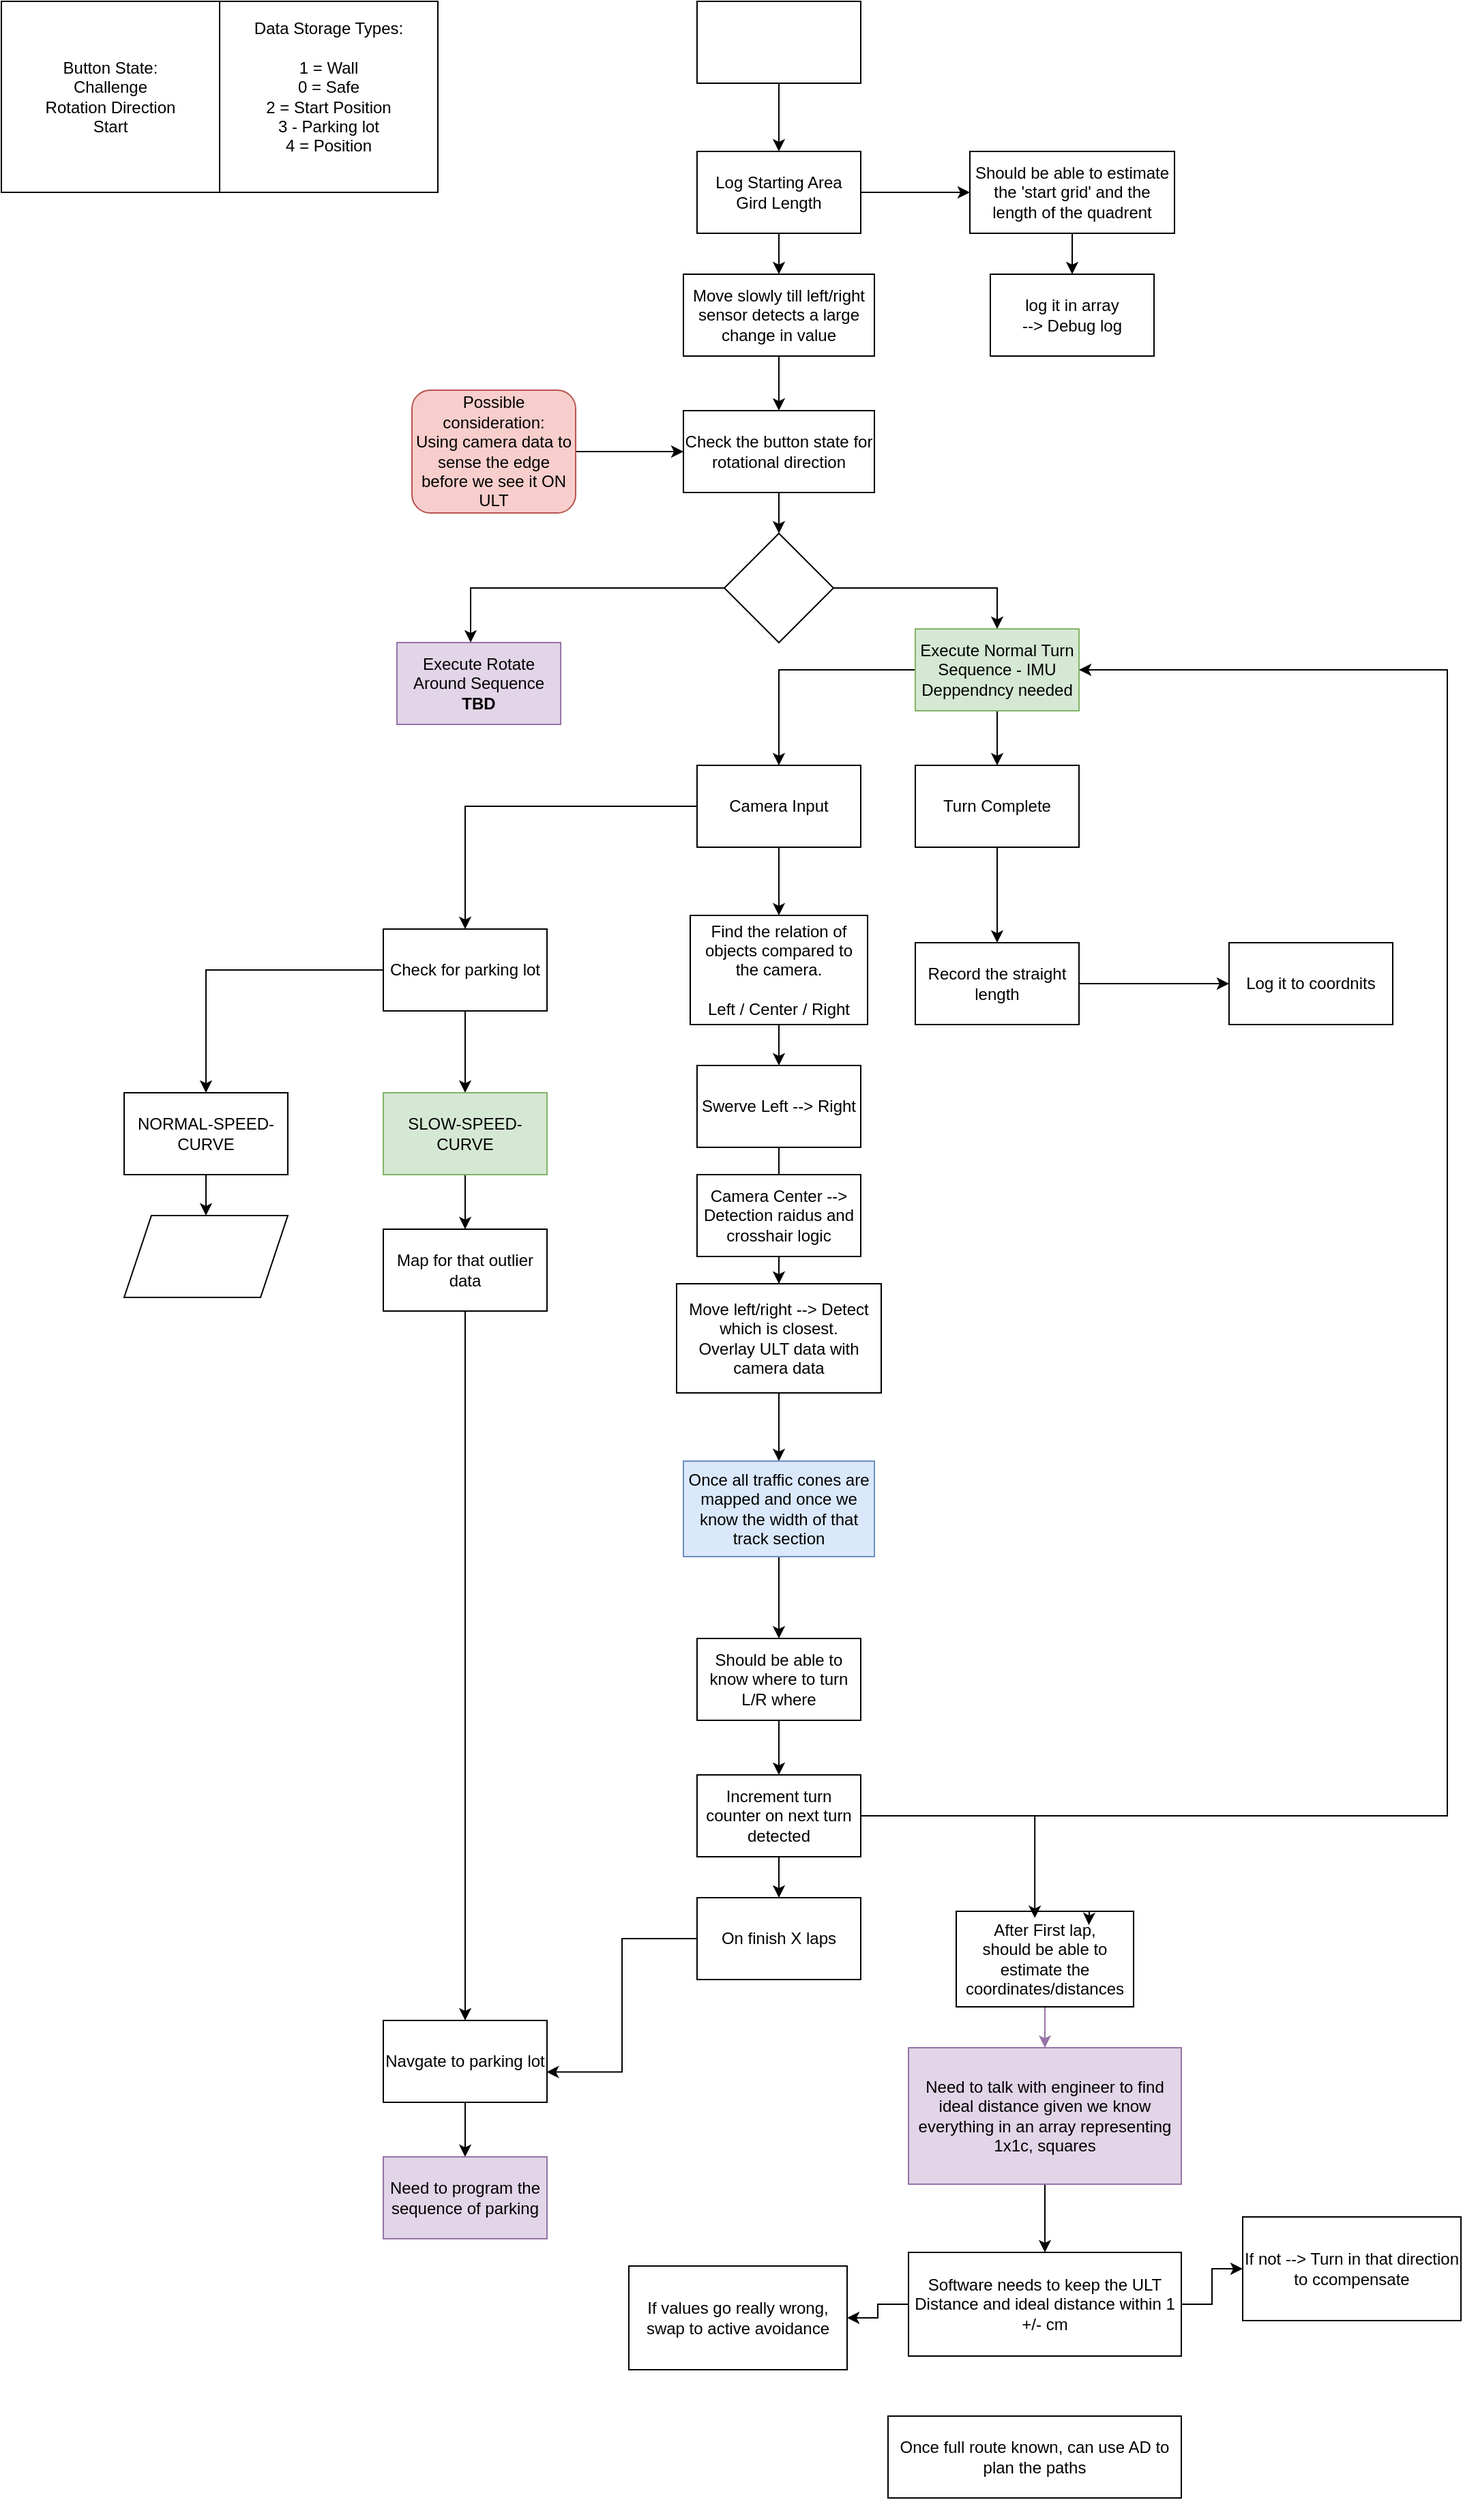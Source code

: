 <mxfile version="24.7.7">
  <diagram name="Page-1" id="yupTHqTDVHgXMbinXAXO">
    <mxGraphModel dx="3215" dy="1382" grid="1" gridSize="10" guides="1" tooltips="1" connect="1" arrows="1" fold="1" page="1" pageScale="1" pageWidth="827" pageHeight="1169" math="0" shadow="0">
      <root>
        <mxCell id="0" />
        <mxCell id="1" parent="0" />
        <mxCell id="C8lAPnQL2EUoFx4NHHbo-3" style="edgeStyle=orthogonalEdgeStyle;rounded=0;orthogonalLoop=1;jettySize=auto;html=1;entryX=0.5;entryY=0;entryDx=0;entryDy=0;" edge="1" parent="1" source="C8lAPnQL2EUoFx4NHHbo-1" target="C8lAPnQL2EUoFx4NHHbo-2">
          <mxGeometry relative="1" as="geometry" />
        </mxCell>
        <mxCell id="C8lAPnQL2EUoFx4NHHbo-1" value="" style="rounded=0;whiteSpace=wrap;html=1;" vertex="1" parent="1">
          <mxGeometry x="330" y="80" width="120" height="60" as="geometry" />
        </mxCell>
        <mxCell id="C8lAPnQL2EUoFx4NHHbo-5" style="edgeStyle=orthogonalEdgeStyle;rounded=0;orthogonalLoop=1;jettySize=auto;html=1;" edge="1" parent="1" source="C8lAPnQL2EUoFx4NHHbo-2" target="C8lAPnQL2EUoFx4NHHbo-4">
          <mxGeometry relative="1" as="geometry" />
        </mxCell>
        <mxCell id="C8lAPnQL2EUoFx4NHHbo-10" style="edgeStyle=orthogonalEdgeStyle;rounded=0;orthogonalLoop=1;jettySize=auto;html=1;" edge="1" parent="1" source="C8lAPnQL2EUoFx4NHHbo-2" target="C8lAPnQL2EUoFx4NHHbo-11">
          <mxGeometry relative="1" as="geometry">
            <mxPoint x="390" y="350" as="targetPoint" />
          </mxGeometry>
        </mxCell>
        <mxCell id="C8lAPnQL2EUoFx4NHHbo-2" value="Log Starting Area Gird Length" style="rounded=0;whiteSpace=wrap;html=1;" vertex="1" parent="1">
          <mxGeometry x="330" y="190" width="120" height="60" as="geometry" />
        </mxCell>
        <mxCell id="C8lAPnQL2EUoFx4NHHbo-8" style="edgeStyle=orthogonalEdgeStyle;rounded=0;orthogonalLoop=1;jettySize=auto;html=1;" edge="1" parent="1" source="C8lAPnQL2EUoFx4NHHbo-4" target="C8lAPnQL2EUoFx4NHHbo-7">
          <mxGeometry relative="1" as="geometry" />
        </mxCell>
        <mxCell id="C8lAPnQL2EUoFx4NHHbo-4" value="Should be able to estimate the &#39;start grid&#39; and the length of the quadrent" style="rounded=0;whiteSpace=wrap;html=1;" vertex="1" parent="1">
          <mxGeometry x="530" y="190" width="150" height="60" as="geometry" />
        </mxCell>
        <mxCell id="C8lAPnQL2EUoFx4NHHbo-7" value="&lt;div&gt;log it in array&lt;br&gt;&lt;/div&gt;&lt;div&gt;--&amp;gt; Debug log&lt;br&gt;&lt;/div&gt;" style="rounded=0;whiteSpace=wrap;html=1;" vertex="1" parent="1">
          <mxGeometry x="545" y="280" width="120" height="60" as="geometry" />
        </mxCell>
        <mxCell id="C8lAPnQL2EUoFx4NHHbo-9" value="&lt;div&gt;Data Storage Types:&lt;/div&gt;&lt;div&gt;&lt;br&gt;&lt;/div&gt;&lt;div&gt;1 = Wall&lt;/div&gt;&lt;div&gt;0 = Safe&lt;/div&gt;&lt;div&gt;2 = Start Position&lt;/div&gt;&lt;div&gt;3 - Parking lot&lt;br&gt;&lt;/div&gt;&lt;div&gt;4 = Position&lt;br&gt;&lt;/div&gt;&lt;div&gt;&lt;br&gt;&lt;/div&gt;" style="rounded=0;whiteSpace=wrap;html=1;" vertex="1" parent="1">
          <mxGeometry x="-20" y="80" width="160" height="140" as="geometry" />
        </mxCell>
        <mxCell id="C8lAPnQL2EUoFx4NHHbo-14" style="edgeStyle=orthogonalEdgeStyle;rounded=0;orthogonalLoop=1;jettySize=auto;html=1;entryX=0.5;entryY=0;entryDx=0;entryDy=0;" edge="1" parent="1" source="C8lAPnQL2EUoFx4NHHbo-11" target="C8lAPnQL2EUoFx4NHHbo-12">
          <mxGeometry relative="1" as="geometry" />
        </mxCell>
        <mxCell id="C8lAPnQL2EUoFx4NHHbo-11" value="Move slowly till left/right sensor detects a large change in value" style="rounded=0;whiteSpace=wrap;html=1;" vertex="1" parent="1">
          <mxGeometry x="320" y="280" width="140" height="60" as="geometry" />
        </mxCell>
        <mxCell id="C8lAPnQL2EUoFx4NHHbo-20" style="edgeStyle=orthogonalEdgeStyle;rounded=0;orthogonalLoop=1;jettySize=auto;html=1;entryX=0.5;entryY=0;entryDx=0;entryDy=0;" edge="1" parent="1" source="C8lAPnQL2EUoFx4NHHbo-12" target="C8lAPnQL2EUoFx4NHHbo-18">
          <mxGeometry relative="1" as="geometry" />
        </mxCell>
        <mxCell id="C8lAPnQL2EUoFx4NHHbo-12" value="Check the button state for rotational direction" style="rounded=0;whiteSpace=wrap;html=1;" vertex="1" parent="1">
          <mxGeometry x="320" y="380" width="140" height="60" as="geometry" />
        </mxCell>
        <mxCell id="C8lAPnQL2EUoFx4NHHbo-13" value="&lt;div&gt;Button State:&lt;/div&gt;&lt;div&gt;Challenge&lt;/div&gt;&lt;div&gt;Rotation Direction&lt;/div&gt;&lt;div&gt;Start&lt;br&gt;&lt;/div&gt;" style="rounded=0;whiteSpace=wrap;html=1;" vertex="1" parent="1">
          <mxGeometry x="-180" y="80" width="160" height="140" as="geometry" />
        </mxCell>
        <mxCell id="C8lAPnQL2EUoFx4NHHbo-16" style="edgeStyle=orthogonalEdgeStyle;rounded=0;orthogonalLoop=1;jettySize=auto;html=1;" edge="1" parent="1" source="C8lAPnQL2EUoFx4NHHbo-15" target="C8lAPnQL2EUoFx4NHHbo-12">
          <mxGeometry relative="1" as="geometry" />
        </mxCell>
        <mxCell id="C8lAPnQL2EUoFx4NHHbo-15" value="&lt;div&gt;Possible consideration:&lt;/div&gt;&lt;div&gt;Using camera data to sense the edge before we see it ON ULT&lt;br&gt;&lt;/div&gt;" style="rounded=1;whiteSpace=wrap;html=1;fillColor=#f8cecc;strokeColor=#b85450;" vertex="1" parent="1">
          <mxGeometry x="121" y="365" width="120" height="90" as="geometry" />
        </mxCell>
        <mxCell id="C8lAPnQL2EUoFx4NHHbo-25" style="edgeStyle=orthogonalEdgeStyle;rounded=0;orthogonalLoop=1;jettySize=auto;html=1;entryX=0.5;entryY=0;entryDx=0;entryDy=0;" edge="1" parent="1" source="C8lAPnQL2EUoFx4NHHbo-18" target="C8lAPnQL2EUoFx4NHHbo-24">
          <mxGeometry relative="1" as="geometry" />
        </mxCell>
        <mxCell id="C8lAPnQL2EUoFx4NHHbo-18" value="" style="rhombus;whiteSpace=wrap;html=1;" vertex="1" parent="1">
          <mxGeometry x="350" y="470" width="80" height="80" as="geometry" />
        </mxCell>
        <mxCell id="C8lAPnQL2EUoFx4NHHbo-21" value="&lt;div&gt;Execute Rotate Around Sequence&lt;/div&gt;&lt;div&gt;&lt;b&gt;TBD&lt;/b&gt;&lt;br&gt;&lt;/div&gt;" style="rounded=0;whiteSpace=wrap;html=1;fillColor=#e1d5e7;strokeColor=#9673a6;" vertex="1" parent="1">
          <mxGeometry x="110" y="550" width="120" height="60" as="geometry" />
        </mxCell>
        <mxCell id="C8lAPnQL2EUoFx4NHHbo-22" style="edgeStyle=orthogonalEdgeStyle;rounded=0;orthogonalLoop=1;jettySize=auto;html=1;entryX=0.45;entryY=0;entryDx=0;entryDy=0;entryPerimeter=0;" edge="1" parent="1" source="C8lAPnQL2EUoFx4NHHbo-18" target="C8lAPnQL2EUoFx4NHHbo-21">
          <mxGeometry relative="1" as="geometry" />
        </mxCell>
        <mxCell id="C8lAPnQL2EUoFx4NHHbo-27" style="edgeStyle=orthogonalEdgeStyle;rounded=0;orthogonalLoop=1;jettySize=auto;html=1;entryX=0.5;entryY=0;entryDx=0;entryDy=0;" edge="1" parent="1" source="C8lAPnQL2EUoFx4NHHbo-24" target="C8lAPnQL2EUoFx4NHHbo-26">
          <mxGeometry relative="1" as="geometry" />
        </mxCell>
        <mxCell id="C8lAPnQL2EUoFx4NHHbo-35" style="edgeStyle=orthogonalEdgeStyle;rounded=0;orthogonalLoop=1;jettySize=auto;html=1;" edge="1" parent="1" source="C8lAPnQL2EUoFx4NHHbo-24" target="C8lAPnQL2EUoFx4NHHbo-33">
          <mxGeometry relative="1" as="geometry" />
        </mxCell>
        <mxCell id="C8lAPnQL2EUoFx4NHHbo-24" value="Execute Normal Turn Sequence - IMU Deppendncy needed" style="rounded=0;whiteSpace=wrap;html=1;fillColor=#d5e8d4;strokeColor=#82b366;" vertex="1" parent="1">
          <mxGeometry x="490" y="540" width="120" height="60" as="geometry" />
        </mxCell>
        <mxCell id="C8lAPnQL2EUoFx4NHHbo-30" style="edgeStyle=orthogonalEdgeStyle;rounded=0;orthogonalLoop=1;jettySize=auto;html=1;" edge="1" parent="1" source="C8lAPnQL2EUoFx4NHHbo-26" target="C8lAPnQL2EUoFx4NHHbo-28">
          <mxGeometry relative="1" as="geometry" />
        </mxCell>
        <mxCell id="C8lAPnQL2EUoFx4NHHbo-26" value="Turn Complete " style="rounded=0;whiteSpace=wrap;html=1;" vertex="1" parent="1">
          <mxGeometry x="490" y="640" width="120" height="60" as="geometry" />
        </mxCell>
        <mxCell id="C8lAPnQL2EUoFx4NHHbo-32" style="edgeStyle=orthogonalEdgeStyle;rounded=0;orthogonalLoop=1;jettySize=auto;html=1;" edge="1" parent="1" source="C8lAPnQL2EUoFx4NHHbo-28" target="C8lAPnQL2EUoFx4NHHbo-31">
          <mxGeometry relative="1" as="geometry" />
        </mxCell>
        <mxCell id="C8lAPnQL2EUoFx4NHHbo-28" value="Record the straight length" style="rounded=0;whiteSpace=wrap;html=1;" vertex="1" parent="1">
          <mxGeometry x="490" y="770" width="120" height="60" as="geometry" />
        </mxCell>
        <mxCell id="C8lAPnQL2EUoFx4NHHbo-31" value="Log it to coordnits" style="rounded=0;whiteSpace=wrap;html=1;" vertex="1" parent="1">
          <mxGeometry x="720" y="770" width="120" height="60" as="geometry" />
        </mxCell>
        <mxCell id="C8lAPnQL2EUoFx4NHHbo-37" style="edgeStyle=orthogonalEdgeStyle;rounded=0;orthogonalLoop=1;jettySize=auto;html=1;entryX=0.5;entryY=0;entryDx=0;entryDy=0;" edge="1" parent="1" source="C8lAPnQL2EUoFx4NHHbo-33" target="C8lAPnQL2EUoFx4NHHbo-36">
          <mxGeometry relative="1" as="geometry" />
        </mxCell>
        <mxCell id="C8lAPnQL2EUoFx4NHHbo-56" style="edgeStyle=orthogonalEdgeStyle;rounded=0;orthogonalLoop=1;jettySize=auto;html=1;" edge="1" parent="1" source="C8lAPnQL2EUoFx4NHHbo-33" target="C8lAPnQL2EUoFx4NHHbo-55">
          <mxGeometry relative="1" as="geometry" />
        </mxCell>
        <mxCell id="C8lAPnQL2EUoFx4NHHbo-33" value="Camera Input" style="rounded=0;whiteSpace=wrap;html=1;" vertex="1" parent="1">
          <mxGeometry x="330" y="640" width="120" height="60" as="geometry" />
        </mxCell>
        <mxCell id="C8lAPnQL2EUoFx4NHHbo-40" style="edgeStyle=orthogonalEdgeStyle;rounded=0;orthogonalLoop=1;jettySize=auto;html=1;entryX=0.5;entryY=0;entryDx=0;entryDy=0;" edge="1" parent="1" source="C8lAPnQL2EUoFx4NHHbo-36" target="C8lAPnQL2EUoFx4NHHbo-39">
          <mxGeometry relative="1" as="geometry" />
        </mxCell>
        <mxCell id="C8lAPnQL2EUoFx4NHHbo-36" value="&lt;div&gt;Find the relation of objects compared to the camera.&lt;/div&gt;&lt;div&gt;&lt;br&gt;&lt;/div&gt;Left / Center / Right" style="rounded=0;whiteSpace=wrap;html=1;" vertex="1" parent="1">
          <mxGeometry x="325" y="750" width="130" height="80" as="geometry" />
        </mxCell>
        <mxCell id="C8lAPnQL2EUoFx4NHHbo-42" style="edgeStyle=orthogonalEdgeStyle;rounded=0;orthogonalLoop=1;jettySize=auto;html=1;" edge="1" parent="1" source="C8lAPnQL2EUoFx4NHHbo-39">
          <mxGeometry relative="1" as="geometry">
            <mxPoint x="390" y="960" as="targetPoint" />
          </mxGeometry>
        </mxCell>
        <mxCell id="C8lAPnQL2EUoFx4NHHbo-39" value="Swerve Left --&amp;gt; Right" style="rounded=0;whiteSpace=wrap;html=1;" vertex="1" parent="1">
          <mxGeometry x="330" y="860" width="120" height="60" as="geometry" />
        </mxCell>
        <mxCell id="C8lAPnQL2EUoFx4NHHbo-44" style="edgeStyle=orthogonalEdgeStyle;rounded=0;orthogonalLoop=1;jettySize=auto;html=1;" edge="1" parent="1" source="C8lAPnQL2EUoFx4NHHbo-41" target="C8lAPnQL2EUoFx4NHHbo-43">
          <mxGeometry relative="1" as="geometry" />
        </mxCell>
        <mxCell id="C8lAPnQL2EUoFx4NHHbo-41" value="Camera Center --&amp;gt; Detection raidus and crosshair logic" style="rounded=0;whiteSpace=wrap;html=1;" vertex="1" parent="1">
          <mxGeometry x="330" y="940" width="120" height="60" as="geometry" />
        </mxCell>
        <mxCell id="C8lAPnQL2EUoFx4NHHbo-46" style="edgeStyle=orthogonalEdgeStyle;rounded=0;orthogonalLoop=1;jettySize=auto;html=1;entryX=0.5;entryY=0;entryDx=0;entryDy=0;" edge="1" parent="1" source="C8lAPnQL2EUoFx4NHHbo-43" target="C8lAPnQL2EUoFx4NHHbo-45">
          <mxGeometry relative="1" as="geometry" />
        </mxCell>
        <mxCell id="C8lAPnQL2EUoFx4NHHbo-43" value="Move left/right --&amp;gt; Detect which is closest.&lt;br&gt;Overlay ULT data with camera data" style="rounded=0;whiteSpace=wrap;html=1;" vertex="1" parent="1">
          <mxGeometry x="315" y="1020" width="150" height="80" as="geometry" />
        </mxCell>
        <mxCell id="C8lAPnQL2EUoFx4NHHbo-48" style="edgeStyle=orthogonalEdgeStyle;rounded=0;orthogonalLoop=1;jettySize=auto;html=1;" edge="1" parent="1" source="C8lAPnQL2EUoFx4NHHbo-45" target="C8lAPnQL2EUoFx4NHHbo-47">
          <mxGeometry relative="1" as="geometry" />
        </mxCell>
        <mxCell id="C8lAPnQL2EUoFx4NHHbo-45" value="&lt;div&gt;Once all traffic cones are mapped and once we know the width of that track section&lt;br&gt;&lt;/div&gt;" style="rounded=0;whiteSpace=wrap;html=1;fillColor=#dae8fc;strokeColor=#6c8ebf;" vertex="1" parent="1">
          <mxGeometry x="320" y="1150" width="140" height="70" as="geometry" />
        </mxCell>
        <mxCell id="C8lAPnQL2EUoFx4NHHbo-50" style="edgeStyle=orthogonalEdgeStyle;rounded=0;orthogonalLoop=1;jettySize=auto;html=1;" edge="1" parent="1" source="C8lAPnQL2EUoFx4NHHbo-47" target="C8lAPnQL2EUoFx4NHHbo-49">
          <mxGeometry relative="1" as="geometry" />
        </mxCell>
        <mxCell id="C8lAPnQL2EUoFx4NHHbo-47" value="Should be able to know where to turn L/R where" style="rounded=0;whiteSpace=wrap;html=1;" vertex="1" parent="1">
          <mxGeometry x="330" y="1280" width="120" height="60" as="geometry" />
        </mxCell>
        <mxCell id="C8lAPnQL2EUoFx4NHHbo-51" style="edgeStyle=orthogonalEdgeStyle;rounded=0;orthogonalLoop=1;jettySize=auto;html=1;entryX=1;entryY=0.5;entryDx=0;entryDy=0;" edge="1" parent="1" source="C8lAPnQL2EUoFx4NHHbo-49" target="C8lAPnQL2EUoFx4NHHbo-24">
          <mxGeometry relative="1" as="geometry">
            <Array as="points">
              <mxPoint x="880" y="1410" />
              <mxPoint x="880" y="570" />
            </Array>
          </mxGeometry>
        </mxCell>
        <mxCell id="C8lAPnQL2EUoFx4NHHbo-54" style="edgeStyle=orthogonalEdgeStyle;rounded=0;orthogonalLoop=1;jettySize=auto;html=1;" edge="1" parent="1" source="C8lAPnQL2EUoFx4NHHbo-49" target="C8lAPnQL2EUoFx4NHHbo-53">
          <mxGeometry relative="1" as="geometry" />
        </mxCell>
        <mxCell id="C8lAPnQL2EUoFx4NHHbo-49" value="Increment turn counter on next turn detected" style="rounded=0;whiteSpace=wrap;html=1;" vertex="1" parent="1">
          <mxGeometry x="330" y="1380" width="120" height="60" as="geometry" />
        </mxCell>
        <mxCell id="C8lAPnQL2EUoFx4NHHbo-70" style="edgeStyle=orthogonalEdgeStyle;rounded=0;orthogonalLoop=1;jettySize=auto;html=1;entryX=0.997;entryY=0.63;entryDx=0;entryDy=0;entryPerimeter=0;" edge="1" parent="1" source="C8lAPnQL2EUoFx4NHHbo-53" target="C8lAPnQL2EUoFx4NHHbo-72">
          <mxGeometry relative="1" as="geometry">
            <mxPoint x="390" y="1600" as="targetPoint" />
          </mxGeometry>
        </mxCell>
        <mxCell id="C8lAPnQL2EUoFx4NHHbo-53" value="On finish X laps" style="rounded=0;whiteSpace=wrap;html=1;" vertex="1" parent="1">
          <mxGeometry x="330" y="1470" width="120" height="60" as="geometry" />
        </mxCell>
        <mxCell id="C8lAPnQL2EUoFx4NHHbo-59" style="edgeStyle=orthogonalEdgeStyle;rounded=0;orthogonalLoop=1;jettySize=auto;html=1;" edge="1" parent="1" source="C8lAPnQL2EUoFx4NHHbo-55" target="C8lAPnQL2EUoFx4NHHbo-57">
          <mxGeometry relative="1" as="geometry" />
        </mxCell>
        <mxCell id="C8lAPnQL2EUoFx4NHHbo-61" style="edgeStyle=orthogonalEdgeStyle;rounded=0;orthogonalLoop=1;jettySize=auto;html=1;" edge="1" parent="1" source="C8lAPnQL2EUoFx4NHHbo-55" target="C8lAPnQL2EUoFx4NHHbo-60">
          <mxGeometry relative="1" as="geometry" />
        </mxCell>
        <mxCell id="C8lAPnQL2EUoFx4NHHbo-55" value="Check for parking lot" style="rounded=0;whiteSpace=wrap;html=1;" vertex="1" parent="1">
          <mxGeometry x="100" y="760" width="120" height="60" as="geometry" />
        </mxCell>
        <mxCell id="C8lAPnQL2EUoFx4NHHbo-67" style="edgeStyle=orthogonalEdgeStyle;rounded=0;orthogonalLoop=1;jettySize=auto;html=1;" edge="1" parent="1" source="C8lAPnQL2EUoFx4NHHbo-57" target="C8lAPnQL2EUoFx4NHHbo-66">
          <mxGeometry relative="1" as="geometry" />
        </mxCell>
        <mxCell id="C8lAPnQL2EUoFx4NHHbo-57" value="SLOW-SPEED-CURVE" style="rounded=0;whiteSpace=wrap;html=1;fillColor=#d5e8d4;strokeColor=#82b366;" vertex="1" parent="1">
          <mxGeometry x="100" y="880" width="120" height="60" as="geometry" />
        </mxCell>
        <mxCell id="C8lAPnQL2EUoFx4NHHbo-63" style="edgeStyle=orthogonalEdgeStyle;rounded=0;orthogonalLoop=1;jettySize=auto;html=1;" edge="1" parent="1" source="C8lAPnQL2EUoFx4NHHbo-60" target="C8lAPnQL2EUoFx4NHHbo-62">
          <mxGeometry relative="1" as="geometry" />
        </mxCell>
        <mxCell id="C8lAPnQL2EUoFx4NHHbo-60" value="NORMAL-SPEED-CURVE" style="rounded=0;whiteSpace=wrap;html=1;" vertex="1" parent="1">
          <mxGeometry x="-90" y="880" width="120" height="60" as="geometry" />
        </mxCell>
        <mxCell id="C8lAPnQL2EUoFx4NHHbo-62" value="" style="shape=parallelogram;perimeter=parallelogramPerimeter;whiteSpace=wrap;html=1;fixedSize=1;" vertex="1" parent="1">
          <mxGeometry x="-90" y="970" width="120" height="60" as="geometry" />
        </mxCell>
        <mxCell id="C8lAPnQL2EUoFx4NHHbo-71" style="edgeStyle=orthogonalEdgeStyle;rounded=0;orthogonalLoop=1;jettySize=auto;html=1;" edge="1" parent="1" source="C8lAPnQL2EUoFx4NHHbo-66" target="C8lAPnQL2EUoFx4NHHbo-72">
          <mxGeometry relative="1" as="geometry">
            <mxPoint x="160" y="1570" as="targetPoint" />
          </mxGeometry>
        </mxCell>
        <mxCell id="C8lAPnQL2EUoFx4NHHbo-66" value="Map for that outlier data" style="rounded=0;whiteSpace=wrap;html=1;" vertex="1" parent="1">
          <mxGeometry x="100" y="980" width="120" height="60" as="geometry" />
        </mxCell>
        <mxCell id="C8lAPnQL2EUoFx4NHHbo-75" style="edgeStyle=orthogonalEdgeStyle;rounded=0;orthogonalLoop=1;jettySize=auto;html=1;" edge="1" parent="1" source="C8lAPnQL2EUoFx4NHHbo-72" target="C8lAPnQL2EUoFx4NHHbo-73">
          <mxGeometry relative="1" as="geometry" />
        </mxCell>
        <mxCell id="C8lAPnQL2EUoFx4NHHbo-72" value="Navgate to parking lot" style="rounded=0;whiteSpace=wrap;html=1;" vertex="1" parent="1">
          <mxGeometry x="100" y="1560" width="120" height="60" as="geometry" />
        </mxCell>
        <mxCell id="C8lAPnQL2EUoFx4NHHbo-73" value="Need to program the sequence of parking" style="rounded=0;whiteSpace=wrap;html=1;fillColor=#e1d5e7;strokeColor=#9673a6;" vertex="1" parent="1">
          <mxGeometry x="100" y="1660" width="120" height="60" as="geometry" />
        </mxCell>
        <mxCell id="C8lAPnQL2EUoFx4NHHbo-80" style="edgeStyle=orthogonalEdgeStyle;rounded=0;orthogonalLoop=1;jettySize=auto;html=1;fillColor=#e1d5e7;strokeColor=#9673a6;" edge="1" parent="1" source="C8lAPnQL2EUoFx4NHHbo-76" target="C8lAPnQL2EUoFx4NHHbo-78">
          <mxGeometry relative="1" as="geometry" />
        </mxCell>
        <mxCell id="C8lAPnQL2EUoFx4NHHbo-76" value="&lt;div&gt;After First lap,&lt;/div&gt;&lt;div&gt;should be able to estimate the coordinates/distances&lt;br&gt;&lt;/div&gt;" style="rounded=0;whiteSpace=wrap;html=1;" vertex="1" parent="1">
          <mxGeometry x="520" y="1480" width="130" height="70" as="geometry" />
        </mxCell>
        <mxCell id="C8lAPnQL2EUoFx4NHHbo-77" style="edgeStyle=orthogonalEdgeStyle;rounded=0;orthogonalLoop=1;jettySize=auto;html=1;entryX=0.443;entryY=0.07;entryDx=0;entryDy=0;entryPerimeter=0;" edge="1" parent="1" source="C8lAPnQL2EUoFx4NHHbo-49" target="C8lAPnQL2EUoFx4NHHbo-76">
          <mxGeometry relative="1" as="geometry" />
        </mxCell>
        <mxCell id="C8lAPnQL2EUoFx4NHHbo-83" style="edgeStyle=orthogonalEdgeStyle;rounded=0;orthogonalLoop=1;jettySize=auto;html=1;" edge="1" parent="1" source="C8lAPnQL2EUoFx4NHHbo-78" target="C8lAPnQL2EUoFx4NHHbo-81">
          <mxGeometry relative="1" as="geometry" />
        </mxCell>
        <mxCell id="C8lAPnQL2EUoFx4NHHbo-78" value="Need to talk with engineer to find ideal distance given we know everything in an array representing 1x1c, squares" style="rounded=0;whiteSpace=wrap;html=1;fillColor=#e1d5e7;strokeColor=#9673a6;" vertex="1" parent="1">
          <mxGeometry x="485" y="1580" width="200" height="100" as="geometry" />
        </mxCell>
        <mxCell id="C8lAPnQL2EUoFx4NHHbo-79" style="edgeStyle=orthogonalEdgeStyle;rounded=0;orthogonalLoop=1;jettySize=auto;html=1;exitX=0.75;exitY=0;exitDx=0;exitDy=0;entryX=0.748;entryY=0.143;entryDx=0;entryDy=0;entryPerimeter=0;" edge="1" parent="1" source="C8lAPnQL2EUoFx4NHHbo-76" target="C8lAPnQL2EUoFx4NHHbo-76">
          <mxGeometry relative="1" as="geometry" />
        </mxCell>
        <mxCell id="C8lAPnQL2EUoFx4NHHbo-85" style="edgeStyle=orthogonalEdgeStyle;rounded=0;orthogonalLoop=1;jettySize=auto;html=1;entryX=0;entryY=0.5;entryDx=0;entryDy=0;" edge="1" parent="1" source="C8lAPnQL2EUoFx4NHHbo-81" target="C8lAPnQL2EUoFx4NHHbo-84">
          <mxGeometry relative="1" as="geometry" />
        </mxCell>
        <mxCell id="C8lAPnQL2EUoFx4NHHbo-87" style="edgeStyle=orthogonalEdgeStyle;rounded=0;orthogonalLoop=1;jettySize=auto;html=1;" edge="1" parent="1" source="C8lAPnQL2EUoFx4NHHbo-81" target="C8lAPnQL2EUoFx4NHHbo-86">
          <mxGeometry relative="1" as="geometry" />
        </mxCell>
        <mxCell id="C8lAPnQL2EUoFx4NHHbo-81" value="Software needs to keep the ULT Distance and ideal distance within 1 +/- cm" style="rounded=0;whiteSpace=wrap;html=1;" vertex="1" parent="1">
          <mxGeometry x="485" y="1730" width="200" height="76" as="geometry" />
        </mxCell>
        <mxCell id="C8lAPnQL2EUoFx4NHHbo-84" value="If not --&amp;gt; Turn in that direction to ccompensate" style="rounded=0;whiteSpace=wrap;html=1;" vertex="1" parent="1">
          <mxGeometry x="730" y="1704" width="160" height="76" as="geometry" />
        </mxCell>
        <mxCell id="C8lAPnQL2EUoFx4NHHbo-86" value="If values go really wrong, swap to active avoidance " style="rounded=0;whiteSpace=wrap;html=1;" vertex="1" parent="1">
          <mxGeometry x="280" y="1740" width="160" height="76" as="geometry" />
        </mxCell>
        <mxCell id="C8lAPnQL2EUoFx4NHHbo-88" value="Once full route known, can use AD to plan the paths" style="rounded=0;whiteSpace=wrap;html=1;" vertex="1" parent="1">
          <mxGeometry x="470" y="1850" width="215" height="60" as="geometry" />
        </mxCell>
      </root>
    </mxGraphModel>
  </diagram>
</mxfile>
